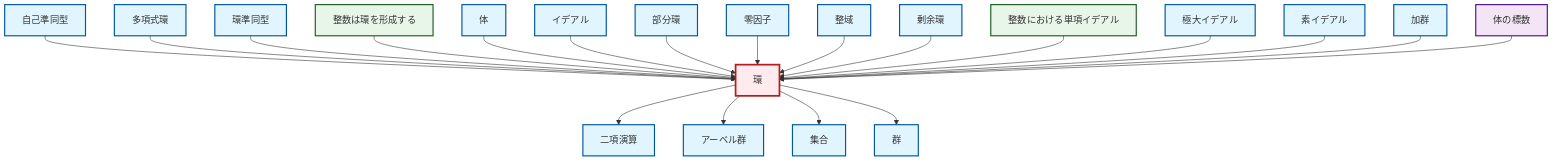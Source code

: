 graph TD
    classDef definition fill:#e1f5fe,stroke:#01579b,stroke-width:2px
    classDef theorem fill:#f3e5f5,stroke:#4a148c,stroke-width:2px
    classDef axiom fill:#fff3e0,stroke:#e65100,stroke-width:2px
    classDef example fill:#e8f5e9,stroke:#1b5e20,stroke-width:2px
    classDef current fill:#ffebee,stroke:#b71c1c,stroke-width:3px
    def-binary-operation["二項演算"]:::definition
    ex-principal-ideal["整数における単項イデアル"]:::example
    def-integral-domain["整域"]:::definition
    def-endomorphism["自己準同型"]:::definition
    ex-integers-ring["整数は環を形成する"]:::example
    def-maximal-ideal["極大イデアル"]:::definition
    def-module["加群"]:::definition
    def-abelian-group["アーベル群"]:::definition
    def-set["集合"]:::definition
    def-subring["部分環"]:::definition
    def-quotient-ring["剰余環"]:::definition
    def-ring-homomorphism["環準同型"]:::definition
    thm-field-characteristic["体の標数"]:::theorem
    def-polynomial-ring["多項式環"]:::definition
    def-ideal["イデアル"]:::definition
    def-zero-divisor["零因子"]:::definition
    def-group["群"]:::definition
    def-ring["環"]:::definition
    def-prime-ideal["素イデアル"]:::definition
    def-field["体"]:::definition
    def-endomorphism --> def-ring
    def-polynomial-ring --> def-ring
    def-ring-homomorphism --> def-ring
    ex-integers-ring --> def-ring
    def-field --> def-ring
    def-ideal --> def-ring
    def-subring --> def-ring
    def-ring --> def-binary-operation
    def-zero-divisor --> def-ring
    def-integral-domain --> def-ring
    def-quotient-ring --> def-ring
    def-ring --> def-abelian-group
    def-ring --> def-set
    ex-principal-ideal --> def-ring
    def-ring --> def-group
    def-maximal-ideal --> def-ring
    def-prime-ideal --> def-ring
    def-module --> def-ring
    thm-field-characteristic --> def-ring
    class def-ring current